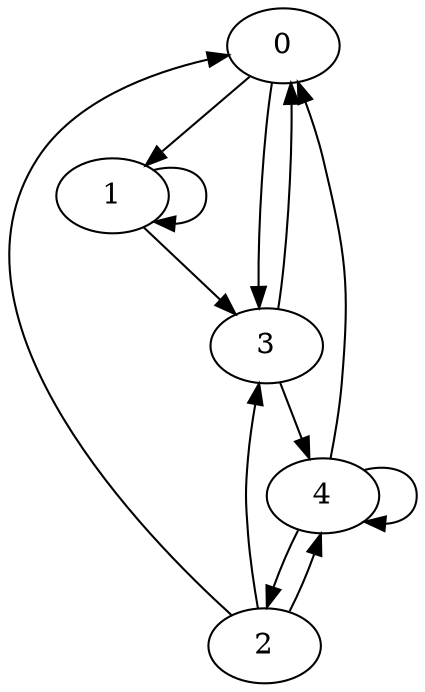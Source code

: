 digraph MyGraph {
  0 -> 1;
  0 -> 3;
  1 -> 1;
  1 -> 3;
  2 -> 0;
  2 -> 3;
  2 -> 4;
  3 -> 0;
  3 -> 4;
  4 -> 0;
  4 -> 2;
  4 -> 4;
}

